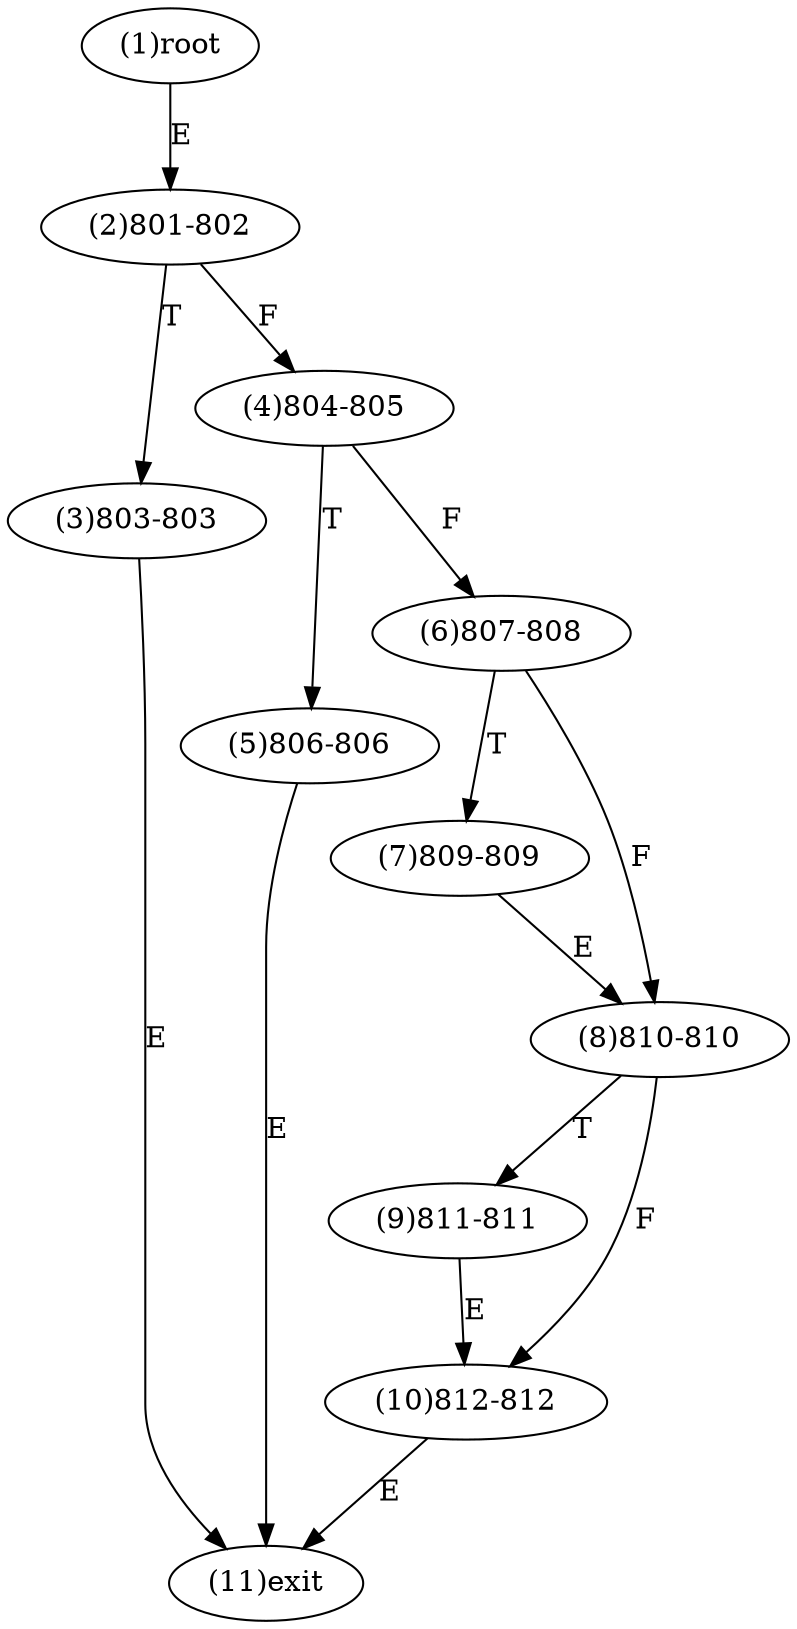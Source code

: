 digraph "" { 
1[ label="(1)root"];
2[ label="(2)801-802"];
3[ label="(3)803-803"];
4[ label="(4)804-805"];
5[ label="(5)806-806"];
6[ label="(6)807-808"];
7[ label="(7)809-809"];
8[ label="(8)810-810"];
9[ label="(9)811-811"];
10[ label="(10)812-812"];
11[ label="(11)exit"];
1->2[ label="E"];
2->4[ label="F"];
2->3[ label="T"];
3->11[ label="E"];
4->6[ label="F"];
4->5[ label="T"];
5->11[ label="E"];
6->8[ label="F"];
6->7[ label="T"];
7->8[ label="E"];
8->10[ label="F"];
8->9[ label="T"];
9->10[ label="E"];
10->11[ label="E"];
}
